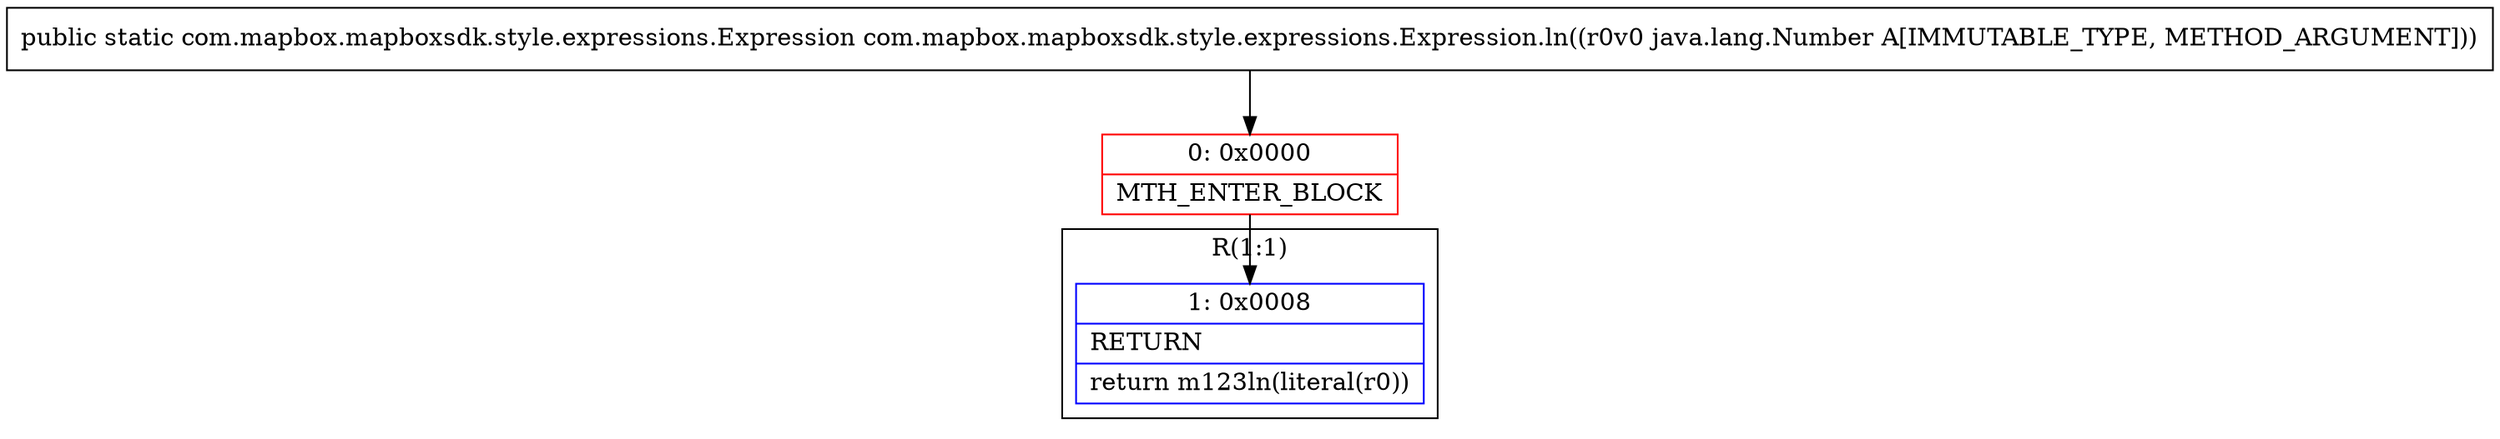 digraph "CFG forcom.mapbox.mapboxsdk.style.expressions.Expression.ln(Ljava\/lang\/Number;)Lcom\/mapbox\/mapboxsdk\/style\/expressions\/Expression;" {
subgraph cluster_Region_944496634 {
label = "R(1:1)";
node [shape=record,color=blue];
Node_1 [shape=record,label="{1\:\ 0x0008|RETURN\l|return m123ln(literal(r0))\l}"];
}
Node_0 [shape=record,color=red,label="{0\:\ 0x0000|MTH_ENTER_BLOCK\l}"];
MethodNode[shape=record,label="{public static com.mapbox.mapboxsdk.style.expressions.Expression com.mapbox.mapboxsdk.style.expressions.Expression.ln((r0v0 java.lang.Number A[IMMUTABLE_TYPE, METHOD_ARGUMENT])) }"];
MethodNode -> Node_0;
Node_0 -> Node_1;
}

